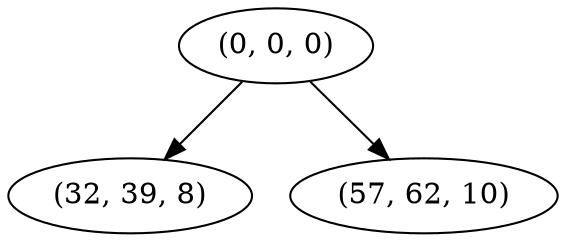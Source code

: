 digraph tree {
    "(0, 0, 0)";
    "(32, 39, 8)";
    "(57, 62, 10)";
    "(0, 0, 0)" -> "(32, 39, 8)";
    "(0, 0, 0)" -> "(57, 62, 10)";
}
